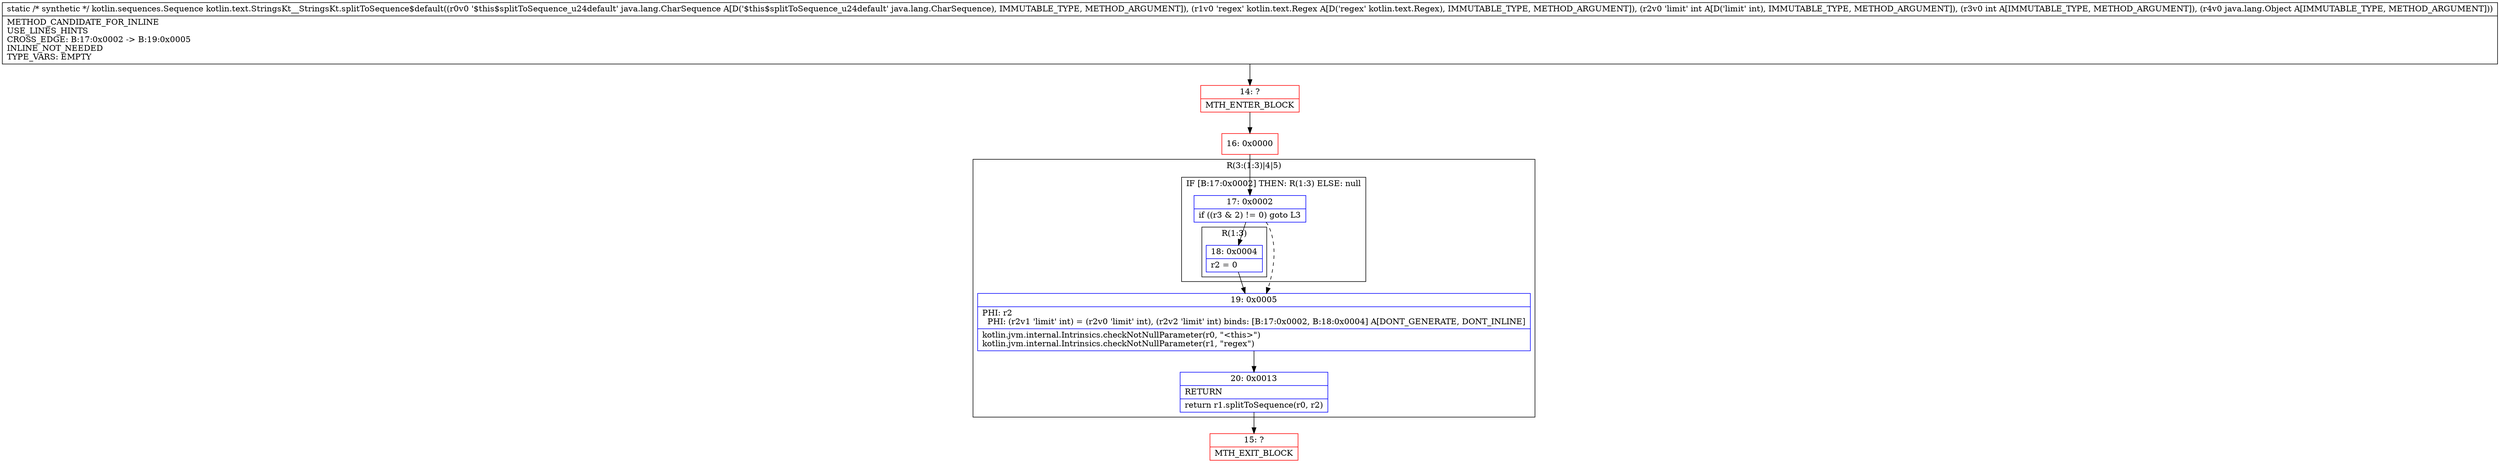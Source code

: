 digraph "CFG forkotlin.text.StringsKt__StringsKt.splitToSequence$default(Ljava\/lang\/CharSequence;Lkotlin\/text\/Regex;IILjava\/lang\/Object;)Lkotlin\/sequences\/Sequence;" {
subgraph cluster_Region_1087763697 {
label = "R(3:(1:3)|4|5)";
node [shape=record,color=blue];
subgraph cluster_IfRegion_1272928816 {
label = "IF [B:17:0x0002] THEN: R(1:3) ELSE: null";
node [shape=record,color=blue];
Node_17 [shape=record,label="{17\:\ 0x0002|if ((r3 & 2) != 0) goto L3\l}"];
subgraph cluster_Region_1674221337 {
label = "R(1:3)";
node [shape=record,color=blue];
Node_18 [shape=record,label="{18\:\ 0x0004|r2 = 0\l}"];
}
}
Node_19 [shape=record,label="{19\:\ 0x0005|PHI: r2 \l  PHI: (r2v1 'limit' int) = (r2v0 'limit' int), (r2v2 'limit' int) binds: [B:17:0x0002, B:18:0x0004] A[DONT_GENERATE, DONT_INLINE]\l|kotlin.jvm.internal.Intrinsics.checkNotNullParameter(r0, \"\<this\>\")\lkotlin.jvm.internal.Intrinsics.checkNotNullParameter(r1, \"regex\")\l}"];
Node_20 [shape=record,label="{20\:\ 0x0013|RETURN\l|return r1.splitToSequence(r0, r2)\l}"];
}
Node_14 [shape=record,color=red,label="{14\:\ ?|MTH_ENTER_BLOCK\l}"];
Node_16 [shape=record,color=red,label="{16\:\ 0x0000}"];
Node_15 [shape=record,color=red,label="{15\:\ ?|MTH_EXIT_BLOCK\l}"];
MethodNode[shape=record,label="{static \/* synthetic *\/ kotlin.sequences.Sequence kotlin.text.StringsKt__StringsKt.splitToSequence$default((r0v0 '$this$splitToSequence_u24default' java.lang.CharSequence A[D('$this$splitToSequence_u24default' java.lang.CharSequence), IMMUTABLE_TYPE, METHOD_ARGUMENT]), (r1v0 'regex' kotlin.text.Regex A[D('regex' kotlin.text.Regex), IMMUTABLE_TYPE, METHOD_ARGUMENT]), (r2v0 'limit' int A[D('limit' int), IMMUTABLE_TYPE, METHOD_ARGUMENT]), (r3v0 int A[IMMUTABLE_TYPE, METHOD_ARGUMENT]), (r4v0 java.lang.Object A[IMMUTABLE_TYPE, METHOD_ARGUMENT]))  | METHOD_CANDIDATE_FOR_INLINE\lUSE_LINES_HINTS\lCROSS_EDGE: B:17:0x0002 \-\> B:19:0x0005\lINLINE_NOT_NEEDED\lTYPE_VARS: EMPTY\l}"];
MethodNode -> Node_14;Node_17 -> Node_18;
Node_17 -> Node_19[style=dashed];
Node_18 -> Node_19;
Node_19 -> Node_20;
Node_20 -> Node_15;
Node_14 -> Node_16;
Node_16 -> Node_17;
}

